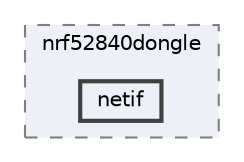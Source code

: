 digraph "/home/mj/Desktop/IoT-Chat-Digitalization/Dongle/gnrc_border_router/bin/nrf52840dongle/netif"
{
 // LATEX_PDF_SIZE
  bgcolor="transparent";
  edge [fontname=Helvetica,fontsize=10,labelfontname=Helvetica,labelfontsize=10];
  node [fontname=Helvetica,fontsize=10,shape=box,height=0.2,width=0.4];
  compound=true
  subgraph clusterdir_9941f7556d96a0e17fefe82cd217bc3a {
    graph [ bgcolor="#edf0f7", pencolor="grey50", label="nrf52840dongle", fontname=Helvetica,fontsize=10 style="filled,dashed", URL="dir_9941f7556d96a0e17fefe82cd217bc3a.html",tooltip=""]
  dir_388fe467542b8b277cdf4640f3092d40 [label="netif", fillcolor="#edf0f7", color="grey25", style="filled,bold", URL="dir_388fe467542b8b277cdf4640f3092d40.html",tooltip=""];
  }
}
